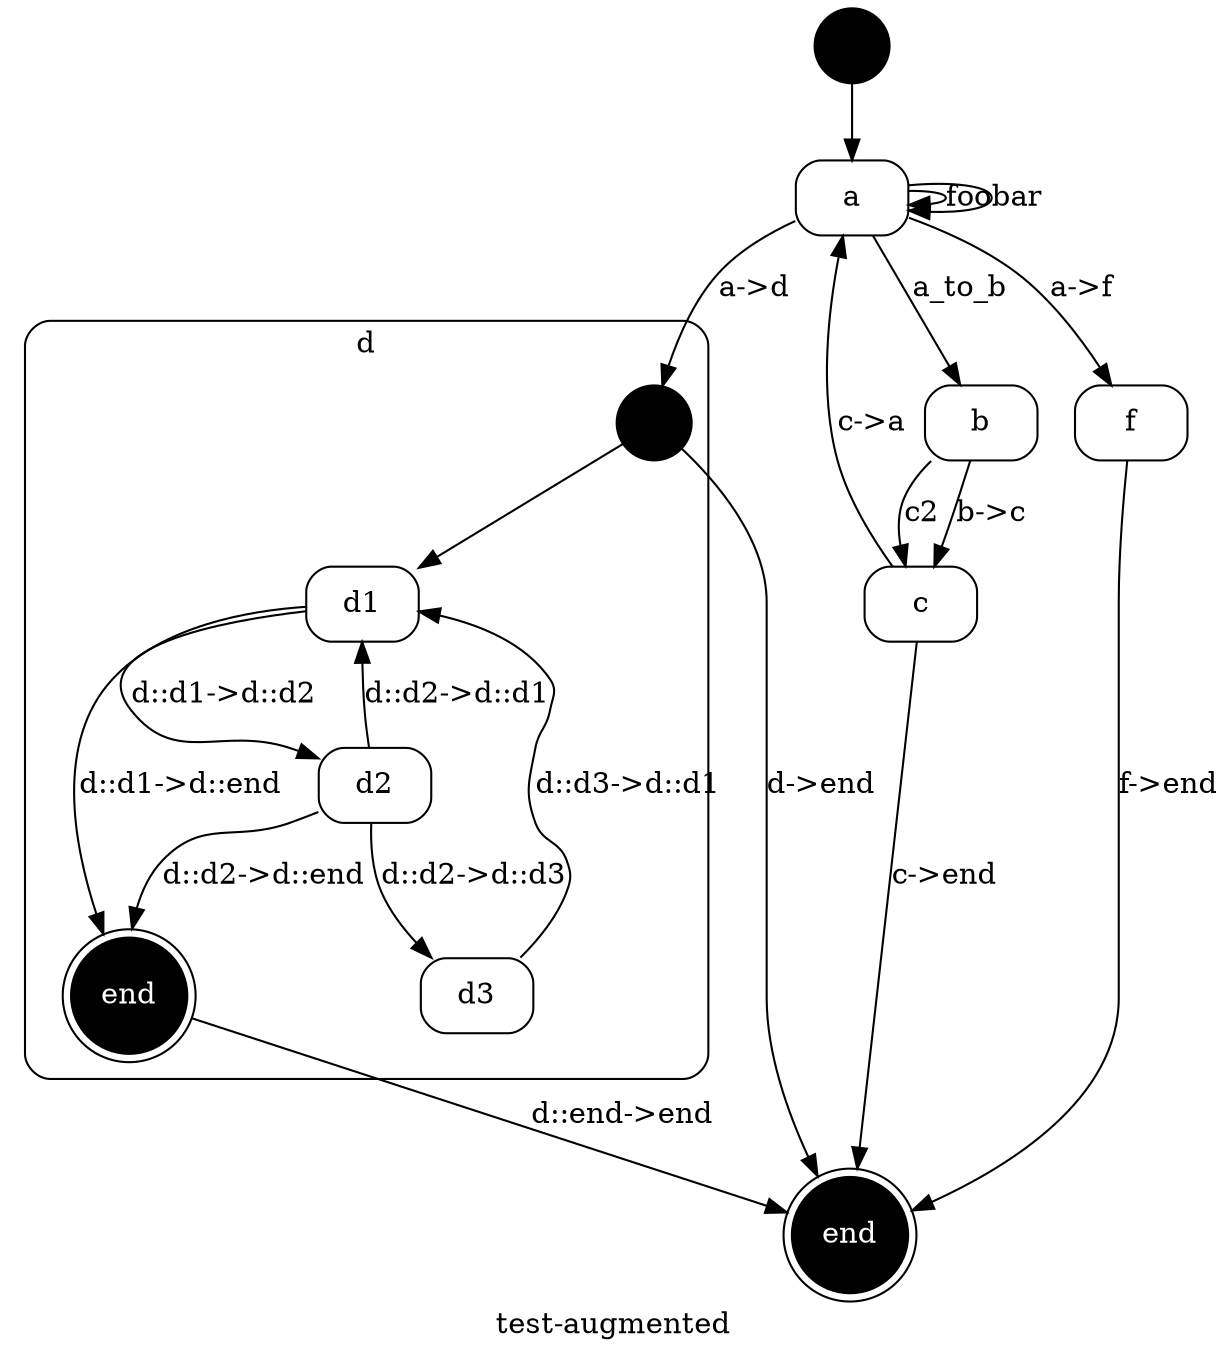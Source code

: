
// {#<RedSteak::Statemachine test-augmented>
digraph x1 {
  label="test-augmented"; 
  node [ shape="circle", label="", style=filled, fillcolor=black ] x1_START; 

// #<RedSteak::State test-augmented a>
  node [ shape="box", label="a", style="filled,rounded", color=black, fillcolor=white, fontcolor=black ] x2;

// #<RedSteak::State test-augmented b>
  node [ shape="box", label="b", style="filled,rounded", color=black, fillcolor=white, fontcolor=black ] x3;

// #<RedSteak::State test-augmented c>
  node [ shape="box", label="c", style="filled,rounded", color=black, fillcolor=white, fontcolor=black ] x4;

// #<RedSteak::State test-augmented d>

// {#<RedSteak::Statemachine test-augmented::d>
subgraph cluster_x5 {
  label="d"; 
  shape="box"; 
  style="filled,rounded"; 
  fillcolor=white; 
  fontcolor=black; 
  node [ shape="circle", label="", style=filled, fillcolor=black ] x5_START; 

// #<RedSteak::State test-augmented::d d::d1>
  node [ shape="box", label="d1", style="filled,rounded", color=black, fillcolor=white, fontcolor=black ] x6;

// #<RedSteak::State test-augmented::d d::d2>
  node [ shape="box", label="d2", style="filled,rounded", color=black, fillcolor=white, fontcolor=black ] x7;

// #<RedSteak::State test-augmented::d d::d3>
  node [ shape="box", label="d3", style="filled,rounded", color=black, fillcolor=white, fontcolor=black ] x8;

// #<RedSteak::State test-augmented::d d::end>
  node [ shape="doublecircle", label="end", style="filled,rounded", color=black, fillcolor=black, fontcolor=white ] x9;
}
// } #<RedSteak::Statemachine test-augmented::d>

// #<RedSteak::State test-augmented end>
  node [ shape="doublecircle", label="end", style="filled,rounded", color=black, fillcolor=black, fontcolor=white ] x10;

// #<RedSteak::State test-augmented f>
  node [ shape="box", label="f", style="filled,rounded", color=black, fillcolor=white, fontcolor=black ] x11;

// #<RedSteak::Transition test-augmented foo a -> a>
x2 -> x2 [ label="foo", color=black, fontcolor=black ];

// #<RedSteak::Transition test-augmented bar a -> a>
x2 -> x2 [ label="bar", color=black, fontcolor=black ];

// #<RedSteak::Transition test-augmented a_to_b a -> b>
x2 -> x3 [ label="a_to_b", color=black, fontcolor=black ];

// #<RedSteak::Transition test-augmented b->c b -> c>
x3 -> x4 [ label="b->c", color=black, fontcolor=black ];

// #<RedSteak::Transition test-augmented c2 b -> c>
x3 -> x4 [ label="c2", color=black, fontcolor=black ];

// #<RedSteak::Transition test-augmented c->a c -> a>
x4 -> x2 [ label="c->a", color=black, fontcolor=black ];

// #<RedSteak::Transition test-augmented c->end c -> end>
x4 -> x10 [ label="c->end", color=black, fontcolor=black ];

// #<RedSteak::Transition test-augmented a->d a -> d>
x2 -> x5_START [ label="a->d", color=black, fontcolor=black ];

// #<RedSteak::Transition test-augmented d->end d -> end>
x5_START -> x10 [ label="d->end", color=black, fontcolor=black ];

// #<RedSteak::Transition test-augmented a->f a -> f>
x2 -> x11 [ label="a->f", color=black, fontcolor=black ];

// #<RedSteak::Transition test-augmented f->end f -> end>
x11 -> x10 [ label="f->end", color=black, fontcolor=black ];
x1_START -> x2;

// #<RedSteak::Transition test-augmented::d d::d1->d::d2 d::d1 -> d::d2>
x6 -> x7 [ label="d::d1->d::d2", color=black, fontcolor=black ];

// #<RedSteak::Transition test-augmented::d d::d1->d::end d::d1 -> d::end>
x6 -> x9 [ label="d::d1->d::end", color=black, fontcolor=black ];

// #<RedSteak::Transition test-augmented::d d::d2->d::d1 d::d2 -> d::d1>
x7 -> x6 [ label="d::d2->d::d1", color=black, fontcolor=black ];

// #<RedSteak::Transition test-augmented::d d::d2->d::end d::d2 -> d::end>
x7 -> x9 [ label="d::d2->d::end", color=black, fontcolor=black ];

// #<RedSteak::Transition test-augmented::d d::d3->d::d1 d::d3 -> d::d1>
x8 -> x6 [ label="d::d3->d::d1", color=black, fontcolor=black ];

// #<RedSteak::Transition test-augmented::d d::d2->d::d3 d::d2 -> d::d3>
x7 -> x8 [ label="d::d2->d::d3", color=black, fontcolor=black ];

// #<RedSteak::Transition test-augmented::d d::end->end d::end -> end>
x9 -> x10 [ label="d::end->end", color=black, fontcolor=black ];
x5_START -> x6;
}
// } #<RedSteak::Statemachine test-augmented>
